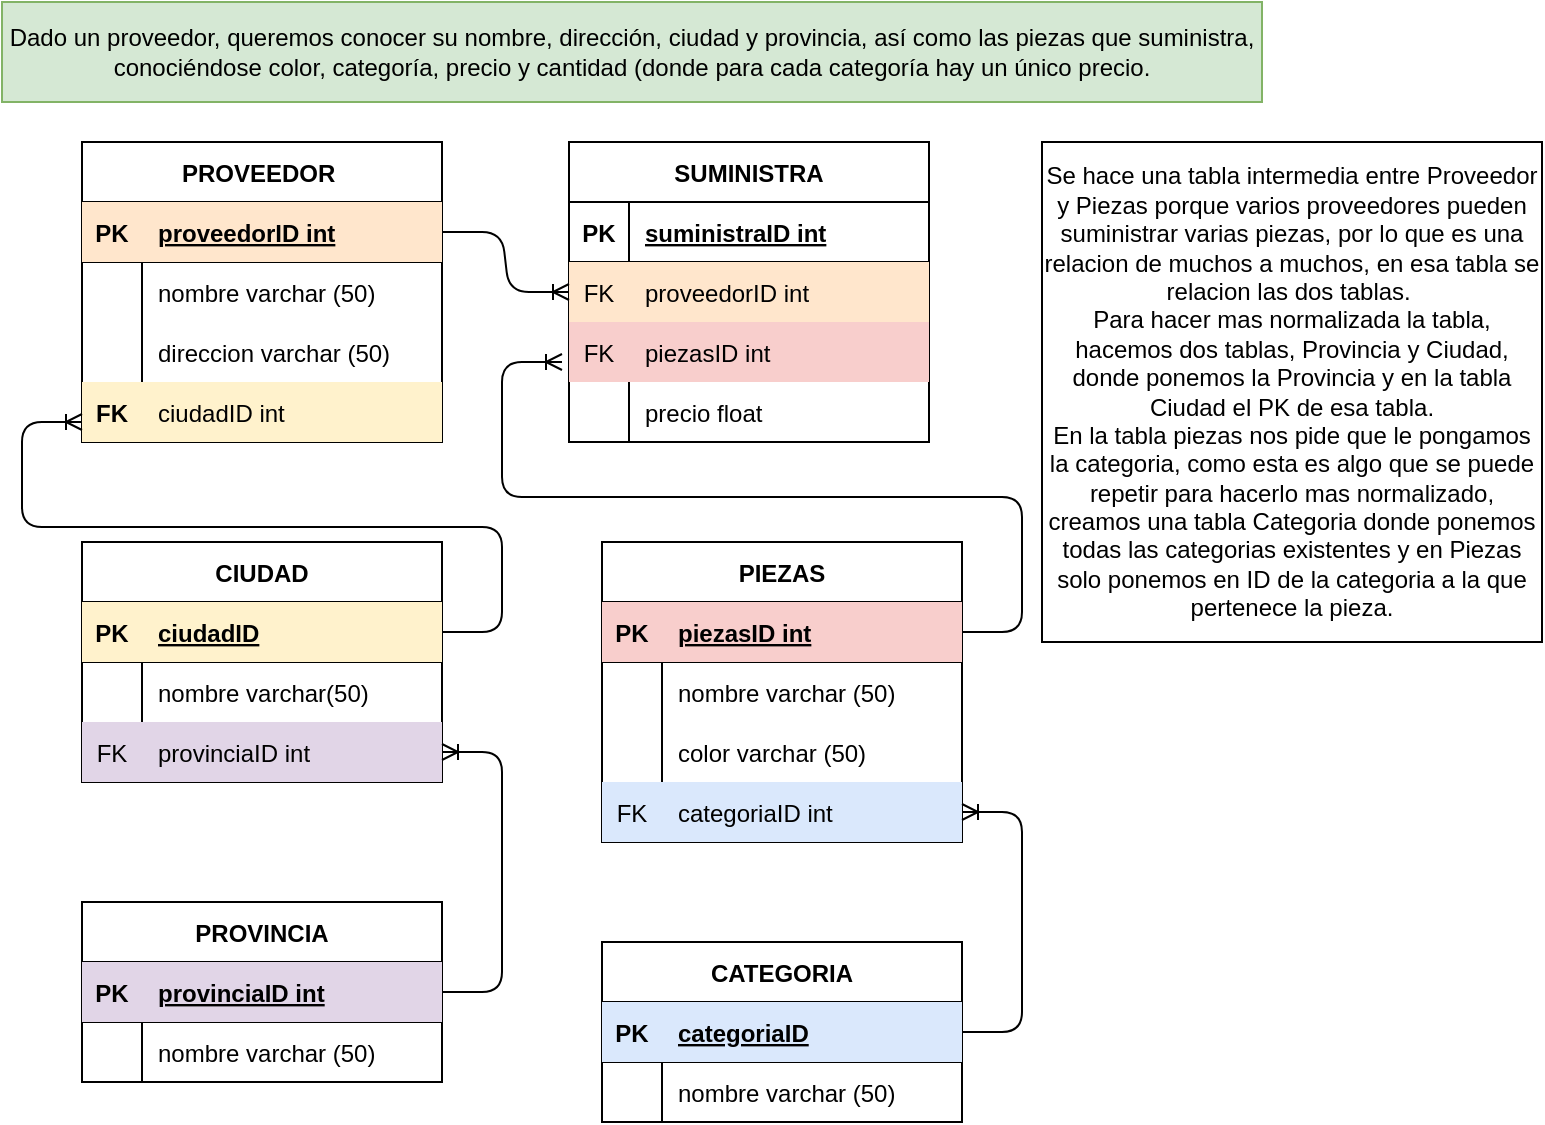 <mxfile version="15.3.8" type="google"><diagram id="ZzBmPsaJQ9mlaIqfioW3" name="Page-1"><mxGraphModel dx="868" dy="460" grid="1" gridSize="10" guides="1" tooltips="1" connect="1" arrows="1" fold="1" page="1" pageScale="1" pageWidth="827" pageHeight="1169" math="0" shadow="0"><root><mxCell id="0"/><mxCell id="1" parent="0"/><mxCell id="GC3BFYqgeXV0PQQWuFk1-1" value="PROVEEDOR " style="shape=table;startSize=30;container=1;collapsible=1;childLayout=tableLayout;fixedRows=1;rowLines=0;fontStyle=1;align=center;resizeLast=1;" parent="1" vertex="1"><mxGeometry x="80" y="80" width="180" height="150" as="geometry"/></mxCell><mxCell id="GC3BFYqgeXV0PQQWuFk1-2" value="" style="shape=partialRectangle;collapsible=0;dropTarget=0;pointerEvents=0;fillColor=none;top=0;left=0;bottom=1;right=0;points=[[0,0.5],[1,0.5]];portConstraint=eastwest;" parent="GC3BFYqgeXV0PQQWuFk1-1" vertex="1"><mxGeometry y="30" width="180" height="30" as="geometry"/></mxCell><mxCell id="GC3BFYqgeXV0PQQWuFk1-3" value="PK" style="shape=partialRectangle;connectable=0;fillColor=#ffe6cc;top=0;left=0;bottom=0;right=0;fontStyle=1;overflow=hidden;strokeColor=#d79b00;" parent="GC3BFYqgeXV0PQQWuFk1-2" vertex="1"><mxGeometry width="30" height="30" as="geometry"/></mxCell><mxCell id="GC3BFYqgeXV0PQQWuFk1-4" value="proveedorID int" style="shape=partialRectangle;connectable=0;fillColor=#ffe6cc;top=0;left=0;bottom=0;right=0;align=left;spacingLeft=6;fontStyle=5;overflow=hidden;strokeColor=#d79b00;" parent="GC3BFYqgeXV0PQQWuFk1-2" vertex="1"><mxGeometry x="30" width="150" height="30" as="geometry"/></mxCell><mxCell id="GC3BFYqgeXV0PQQWuFk1-5" value="" style="shape=partialRectangle;collapsible=0;dropTarget=0;pointerEvents=0;fillColor=none;top=0;left=0;bottom=0;right=0;points=[[0,0.5],[1,0.5]];portConstraint=eastwest;" parent="GC3BFYqgeXV0PQQWuFk1-1" vertex="1"><mxGeometry y="60" width="180" height="30" as="geometry"/></mxCell><mxCell id="GC3BFYqgeXV0PQQWuFk1-6" value="" style="shape=partialRectangle;connectable=0;fillColor=none;top=0;left=0;bottom=0;right=0;editable=1;overflow=hidden;" parent="GC3BFYqgeXV0PQQWuFk1-5" vertex="1"><mxGeometry width="30" height="30" as="geometry"/></mxCell><mxCell id="GC3BFYqgeXV0PQQWuFk1-7" value="nombre varchar (50)" style="shape=partialRectangle;connectable=0;fillColor=none;top=0;left=0;bottom=0;right=0;align=left;spacingLeft=6;overflow=hidden;" parent="GC3BFYqgeXV0PQQWuFk1-5" vertex="1"><mxGeometry x="30" width="150" height="30" as="geometry"/></mxCell><mxCell id="GC3BFYqgeXV0PQQWuFk1-8" value="" style="shape=partialRectangle;collapsible=0;dropTarget=0;pointerEvents=0;fillColor=none;top=0;left=0;bottom=0;right=0;points=[[0,0.5],[1,0.5]];portConstraint=eastwest;" parent="GC3BFYqgeXV0PQQWuFk1-1" vertex="1"><mxGeometry y="90" width="180" height="30" as="geometry"/></mxCell><mxCell id="GC3BFYqgeXV0PQQWuFk1-9" value="" style="shape=partialRectangle;connectable=0;fillColor=none;top=0;left=0;bottom=0;right=0;editable=1;overflow=hidden;" parent="GC3BFYqgeXV0PQQWuFk1-8" vertex="1"><mxGeometry width="30" height="30" as="geometry"/></mxCell><mxCell id="GC3BFYqgeXV0PQQWuFk1-10" value="direccion varchar (50)" style="shape=partialRectangle;connectable=0;fillColor=none;top=0;left=0;bottom=0;right=0;align=left;spacingLeft=6;overflow=hidden;" parent="GC3BFYqgeXV0PQQWuFk1-8" vertex="1"><mxGeometry x="30" width="150" height="30" as="geometry"/></mxCell><mxCell id="GC3BFYqgeXV0PQQWuFk1-11" value="" style="shape=partialRectangle;collapsible=0;dropTarget=0;pointerEvents=0;fillColor=none;top=0;left=0;bottom=0;right=0;points=[[0,0.5],[1,0.5]];portConstraint=eastwest;" parent="GC3BFYqgeXV0PQQWuFk1-1" vertex="1"><mxGeometry y="120" width="180" height="30" as="geometry"/></mxCell><mxCell id="GC3BFYqgeXV0PQQWuFk1-12" value="FK" style="shape=partialRectangle;connectable=0;fillColor=#fff2cc;top=0;left=0;bottom=0;right=0;editable=1;overflow=hidden;fontStyle=1;strokeColor=#d6b656;" parent="GC3BFYqgeXV0PQQWuFk1-11" vertex="1"><mxGeometry width="30" height="30" as="geometry"/></mxCell><mxCell id="GC3BFYqgeXV0PQQWuFk1-13" value="ciudadID int" style="shape=partialRectangle;connectable=0;fillColor=#fff2cc;top=0;left=0;bottom=0;right=0;align=left;spacingLeft=6;overflow=hidden;strokeColor=#d6b656;" parent="GC3BFYqgeXV0PQQWuFk1-11" vertex="1"><mxGeometry x="30" width="150" height="30" as="geometry"/></mxCell><mxCell id="GC3BFYqgeXV0PQQWuFk1-27" value="CIUDAD" style="shape=table;startSize=30;container=1;collapsible=1;childLayout=tableLayout;fixedRows=1;rowLines=0;fontStyle=1;align=center;resizeLast=1;" parent="1" vertex="1"><mxGeometry x="80" y="280" width="180" height="120" as="geometry"/></mxCell><mxCell id="GC3BFYqgeXV0PQQWuFk1-28" value="" style="shape=partialRectangle;collapsible=0;dropTarget=0;pointerEvents=0;fillColor=none;top=0;left=0;bottom=1;right=0;points=[[0,0.5],[1,0.5]];portConstraint=eastwest;" parent="GC3BFYqgeXV0PQQWuFk1-27" vertex="1"><mxGeometry y="30" width="180" height="30" as="geometry"/></mxCell><mxCell id="GC3BFYqgeXV0PQQWuFk1-29" value="PK" style="shape=partialRectangle;connectable=0;fillColor=#fff2cc;top=0;left=0;bottom=0;right=0;fontStyle=1;overflow=hidden;strokeColor=#d6b656;" parent="GC3BFYqgeXV0PQQWuFk1-28" vertex="1"><mxGeometry width="30" height="30" as="geometry"/></mxCell><mxCell id="GC3BFYqgeXV0PQQWuFk1-30" value="ciudadID" style="shape=partialRectangle;connectable=0;fillColor=#fff2cc;top=0;left=0;bottom=0;right=0;align=left;spacingLeft=6;fontStyle=5;overflow=hidden;strokeColor=#d6b656;" parent="GC3BFYqgeXV0PQQWuFk1-28" vertex="1"><mxGeometry x="30" width="150" height="30" as="geometry"/></mxCell><mxCell id="GC3BFYqgeXV0PQQWuFk1-31" value="" style="shape=partialRectangle;collapsible=0;dropTarget=0;pointerEvents=0;fillColor=none;top=0;left=0;bottom=0;right=0;points=[[0,0.5],[1,0.5]];portConstraint=eastwest;" parent="GC3BFYqgeXV0PQQWuFk1-27" vertex="1"><mxGeometry y="60" width="180" height="30" as="geometry"/></mxCell><mxCell id="GC3BFYqgeXV0PQQWuFk1-32" value="" style="shape=partialRectangle;connectable=0;fillColor=none;top=0;left=0;bottom=0;right=0;editable=1;overflow=hidden;" parent="GC3BFYqgeXV0PQQWuFk1-31" vertex="1"><mxGeometry width="30" height="30" as="geometry"/></mxCell><mxCell id="GC3BFYqgeXV0PQQWuFk1-33" value="nombre varchar(50)" style="shape=partialRectangle;connectable=0;fillColor=none;top=0;left=0;bottom=0;right=0;align=left;spacingLeft=6;overflow=hidden;" parent="GC3BFYqgeXV0PQQWuFk1-31" vertex="1"><mxGeometry x="30" width="150" height="30" as="geometry"/></mxCell><mxCell id="GC3BFYqgeXV0PQQWuFk1-34" value="" style="shape=partialRectangle;collapsible=0;dropTarget=0;pointerEvents=0;fillColor=none;top=0;left=0;bottom=0;right=0;points=[[0,0.5],[1,0.5]];portConstraint=eastwest;" parent="GC3BFYqgeXV0PQQWuFk1-27" vertex="1"><mxGeometry y="90" width="180" height="30" as="geometry"/></mxCell><mxCell id="GC3BFYqgeXV0PQQWuFk1-35" value="FK" style="shape=partialRectangle;connectable=0;fillColor=#e1d5e7;top=0;left=0;bottom=0;right=0;editable=1;overflow=hidden;strokeColor=#9673a6;" parent="GC3BFYqgeXV0PQQWuFk1-34" vertex="1"><mxGeometry width="30" height="30" as="geometry"/></mxCell><mxCell id="GC3BFYqgeXV0PQQWuFk1-36" value="provinciaID int" style="shape=partialRectangle;connectable=0;fillColor=#e1d5e7;top=0;left=0;bottom=0;right=0;align=left;spacingLeft=6;overflow=hidden;strokeColor=#9673a6;" parent="GC3BFYqgeXV0PQQWuFk1-34" vertex="1"><mxGeometry x="30" width="150" height="30" as="geometry"/></mxCell><mxCell id="GC3BFYqgeXV0PQQWuFk1-40" value="PIEZAS" style="shape=table;startSize=30;container=1;collapsible=1;childLayout=tableLayout;fixedRows=1;rowLines=0;fontStyle=1;align=center;resizeLast=1;" parent="1" vertex="1"><mxGeometry x="340" y="280" width="180" height="150" as="geometry"/></mxCell><mxCell id="GC3BFYqgeXV0PQQWuFk1-41" value="" style="shape=partialRectangle;collapsible=0;dropTarget=0;pointerEvents=0;fillColor=none;top=0;left=0;bottom=1;right=0;points=[[0,0.5],[1,0.5]];portConstraint=eastwest;" parent="GC3BFYqgeXV0PQQWuFk1-40" vertex="1"><mxGeometry y="30" width="180" height="30" as="geometry"/></mxCell><mxCell id="GC3BFYqgeXV0PQQWuFk1-42" value="PK" style="shape=partialRectangle;connectable=0;fillColor=#f8cecc;top=0;left=0;bottom=0;right=0;fontStyle=1;overflow=hidden;strokeColor=#b85450;" parent="GC3BFYqgeXV0PQQWuFk1-41" vertex="1"><mxGeometry width="30" height="30" as="geometry"/></mxCell><mxCell id="GC3BFYqgeXV0PQQWuFk1-43" value="piezasID int" style="shape=partialRectangle;connectable=0;fillColor=#f8cecc;top=0;left=0;bottom=0;right=0;align=left;spacingLeft=6;fontStyle=5;overflow=hidden;strokeColor=#b85450;" parent="GC3BFYqgeXV0PQQWuFk1-41" vertex="1"><mxGeometry x="30" width="150" height="30" as="geometry"/></mxCell><mxCell id="GC3BFYqgeXV0PQQWuFk1-44" value="" style="shape=partialRectangle;collapsible=0;dropTarget=0;pointerEvents=0;fillColor=none;top=0;left=0;bottom=0;right=0;points=[[0,0.5],[1,0.5]];portConstraint=eastwest;" parent="GC3BFYqgeXV0PQQWuFk1-40" vertex="1"><mxGeometry y="60" width="180" height="30" as="geometry"/></mxCell><mxCell id="GC3BFYqgeXV0PQQWuFk1-45" value="" style="shape=partialRectangle;connectable=0;fillColor=none;top=0;left=0;bottom=0;right=0;editable=1;overflow=hidden;" parent="GC3BFYqgeXV0PQQWuFk1-44" vertex="1"><mxGeometry width="30" height="30" as="geometry"/></mxCell><mxCell id="GC3BFYqgeXV0PQQWuFk1-46" value="nombre varchar (50)" style="shape=partialRectangle;connectable=0;fillColor=none;top=0;left=0;bottom=0;right=0;align=left;spacingLeft=6;overflow=hidden;" parent="GC3BFYqgeXV0PQQWuFk1-44" vertex="1"><mxGeometry x="30" width="150" height="30" as="geometry"/></mxCell><mxCell id="GC3BFYqgeXV0PQQWuFk1-47" value="" style="shape=partialRectangle;collapsible=0;dropTarget=0;pointerEvents=0;fillColor=none;top=0;left=0;bottom=0;right=0;points=[[0,0.5],[1,0.5]];portConstraint=eastwest;" parent="GC3BFYqgeXV0PQQWuFk1-40" vertex="1"><mxGeometry y="90" width="180" height="30" as="geometry"/></mxCell><mxCell id="GC3BFYqgeXV0PQQWuFk1-48" value="" style="shape=partialRectangle;connectable=0;fillColor=none;top=0;left=0;bottom=0;right=0;editable=1;overflow=hidden;" parent="GC3BFYqgeXV0PQQWuFk1-47" vertex="1"><mxGeometry width="30" height="30" as="geometry"/></mxCell><mxCell id="GC3BFYqgeXV0PQQWuFk1-49" value="color varchar (50)" style="shape=partialRectangle;connectable=0;fillColor=none;top=0;left=0;bottom=0;right=0;align=left;spacingLeft=6;overflow=hidden;" parent="GC3BFYqgeXV0PQQWuFk1-47" vertex="1"><mxGeometry x="30" width="150" height="30" as="geometry"/></mxCell><mxCell id="GC3BFYqgeXV0PQQWuFk1-50" value="" style="shape=partialRectangle;collapsible=0;dropTarget=0;pointerEvents=0;fillColor=none;top=0;left=0;bottom=0;right=0;points=[[0,0.5],[1,0.5]];portConstraint=eastwest;" parent="GC3BFYqgeXV0PQQWuFk1-40" vertex="1"><mxGeometry y="120" width="180" height="30" as="geometry"/></mxCell><mxCell id="GC3BFYqgeXV0PQQWuFk1-51" value="FK" style="shape=partialRectangle;connectable=0;fillColor=#dae8fc;top=0;left=0;bottom=0;right=0;editable=1;overflow=hidden;strokeColor=#6c8ebf;" parent="GC3BFYqgeXV0PQQWuFk1-50" vertex="1"><mxGeometry width="30" height="30" as="geometry"/></mxCell><mxCell id="GC3BFYqgeXV0PQQWuFk1-52" value="categoriaID int" style="shape=partialRectangle;connectable=0;fillColor=#dae8fc;top=0;left=0;bottom=0;right=0;align=left;spacingLeft=6;overflow=hidden;strokeColor=#6c8ebf;" parent="GC3BFYqgeXV0PQQWuFk1-50" vertex="1"><mxGeometry x="30" width="150" height="30" as="geometry"/></mxCell><mxCell id="GC3BFYqgeXV0PQQWuFk1-53" value="SUMINISTRA" style="shape=table;startSize=30;container=1;collapsible=1;childLayout=tableLayout;fixedRows=1;rowLines=0;fontStyle=1;align=center;resizeLast=1;" parent="1" vertex="1"><mxGeometry x="323.5" y="80" width="180" height="150" as="geometry"/></mxCell><mxCell id="GC3BFYqgeXV0PQQWuFk1-54" value="" style="shape=partialRectangle;collapsible=0;dropTarget=0;pointerEvents=0;fillColor=none;top=0;left=0;bottom=1;right=0;points=[[0,0.5],[1,0.5]];portConstraint=eastwest;" parent="GC3BFYqgeXV0PQQWuFk1-53" vertex="1"><mxGeometry y="30" width="180" height="30" as="geometry"/></mxCell><mxCell id="GC3BFYqgeXV0PQQWuFk1-55" value="PK" style="shape=partialRectangle;connectable=0;fillColor=none;top=0;left=0;bottom=0;right=0;fontStyle=1;overflow=hidden;" parent="GC3BFYqgeXV0PQQWuFk1-54" vertex="1"><mxGeometry width="30" height="30" as="geometry"/></mxCell><mxCell id="GC3BFYqgeXV0PQQWuFk1-56" value="suministraID int" style="shape=partialRectangle;connectable=0;fillColor=none;top=0;left=0;bottom=0;right=0;align=left;spacingLeft=6;fontStyle=5;overflow=hidden;" parent="GC3BFYqgeXV0PQQWuFk1-54" vertex="1"><mxGeometry x="30" width="150" height="30" as="geometry"/></mxCell><mxCell id="GC3BFYqgeXV0PQQWuFk1-57" value="" style="shape=partialRectangle;collapsible=0;dropTarget=0;pointerEvents=0;fillColor=none;top=0;left=0;bottom=0;right=0;points=[[0,0.5],[1,0.5]];portConstraint=eastwest;" parent="GC3BFYqgeXV0PQQWuFk1-53" vertex="1"><mxGeometry y="60" width="180" height="30" as="geometry"/></mxCell><mxCell id="GC3BFYqgeXV0PQQWuFk1-58" value="FK" style="shape=partialRectangle;connectable=0;fillColor=#ffe6cc;top=0;left=0;bottom=0;right=0;editable=1;overflow=hidden;strokeColor=#d79b00;" parent="GC3BFYqgeXV0PQQWuFk1-57" vertex="1"><mxGeometry width="30" height="30" as="geometry"/></mxCell><mxCell id="GC3BFYqgeXV0PQQWuFk1-59" value="proveedorID int" style="shape=partialRectangle;connectable=0;fillColor=#ffe6cc;top=0;left=0;bottom=0;right=0;align=left;spacingLeft=6;overflow=hidden;strokeColor=#d79b00;" parent="GC3BFYqgeXV0PQQWuFk1-57" vertex="1"><mxGeometry x="30" width="150" height="30" as="geometry"/></mxCell><mxCell id="GC3BFYqgeXV0PQQWuFk1-60" value="" style="shape=partialRectangle;collapsible=0;dropTarget=0;pointerEvents=0;fillColor=none;top=0;left=0;bottom=0;right=0;points=[[0,0.5],[1,0.5]];portConstraint=eastwest;" parent="GC3BFYqgeXV0PQQWuFk1-53" vertex="1"><mxGeometry y="90" width="180" height="30" as="geometry"/></mxCell><mxCell id="GC3BFYqgeXV0PQQWuFk1-61" value="FK" style="shape=partialRectangle;connectable=0;fillColor=#f8cecc;top=0;left=0;bottom=0;right=0;editable=1;overflow=hidden;strokeColor=#b85450;" parent="GC3BFYqgeXV0PQQWuFk1-60" vertex="1"><mxGeometry width="30" height="30" as="geometry"/></mxCell><mxCell id="GC3BFYqgeXV0PQQWuFk1-62" value="piezasID int" style="shape=partialRectangle;connectable=0;fillColor=#f8cecc;top=0;left=0;bottom=0;right=0;align=left;spacingLeft=6;overflow=hidden;strokeColor=#b85450;" parent="GC3BFYqgeXV0PQQWuFk1-60" vertex="1"><mxGeometry x="30" width="150" height="30" as="geometry"/></mxCell><mxCell id="GC3BFYqgeXV0PQQWuFk1-63" value="" style="shape=partialRectangle;collapsible=0;dropTarget=0;pointerEvents=0;fillColor=none;top=0;left=0;bottom=0;right=0;points=[[0,0.5],[1,0.5]];portConstraint=eastwest;" parent="GC3BFYqgeXV0PQQWuFk1-53" vertex="1"><mxGeometry y="120" width="180" height="30" as="geometry"/></mxCell><mxCell id="GC3BFYqgeXV0PQQWuFk1-64" value="" style="shape=partialRectangle;connectable=0;fillColor=none;top=0;left=0;bottom=0;right=0;editable=1;overflow=hidden;" parent="GC3BFYqgeXV0PQQWuFk1-63" vertex="1"><mxGeometry width="30" height="30" as="geometry"/></mxCell><mxCell id="GC3BFYqgeXV0PQQWuFk1-65" value="precio float" style="shape=partialRectangle;connectable=0;fillColor=none;top=0;left=0;bottom=0;right=0;align=left;spacingLeft=6;overflow=hidden;" parent="GC3BFYqgeXV0PQQWuFk1-63" vertex="1"><mxGeometry x="30" width="150" height="30" as="geometry"/></mxCell><mxCell id="GC3BFYqgeXV0PQQWuFk1-66" value="PROVINCIA" style="shape=table;startSize=30;container=1;collapsible=1;childLayout=tableLayout;fixedRows=1;rowLines=0;fontStyle=1;align=center;resizeLast=1;" parent="1" vertex="1"><mxGeometry x="80" y="460" width="180" height="90" as="geometry"/></mxCell><mxCell id="GC3BFYqgeXV0PQQWuFk1-67" value="" style="shape=partialRectangle;collapsible=0;dropTarget=0;pointerEvents=0;fillColor=none;top=0;left=0;bottom=1;right=0;points=[[0,0.5],[1,0.5]];portConstraint=eastwest;" parent="GC3BFYqgeXV0PQQWuFk1-66" vertex="1"><mxGeometry y="30" width="180" height="30" as="geometry"/></mxCell><mxCell id="GC3BFYqgeXV0PQQWuFk1-68" value="PK" style="shape=partialRectangle;connectable=0;fillColor=#e1d5e7;top=0;left=0;bottom=0;right=0;fontStyle=1;overflow=hidden;strokeColor=#9673a6;" parent="GC3BFYqgeXV0PQQWuFk1-67" vertex="1"><mxGeometry width="30" height="30" as="geometry"/></mxCell><mxCell id="GC3BFYqgeXV0PQQWuFk1-69" value="provinciaID int" style="shape=partialRectangle;connectable=0;fillColor=#e1d5e7;top=0;left=0;bottom=0;right=0;align=left;spacingLeft=6;fontStyle=5;overflow=hidden;strokeColor=#9673a6;" parent="GC3BFYqgeXV0PQQWuFk1-67" vertex="1"><mxGeometry x="30" width="150" height="30" as="geometry"/></mxCell><mxCell id="GC3BFYqgeXV0PQQWuFk1-70" value="" style="shape=partialRectangle;collapsible=0;dropTarget=0;pointerEvents=0;fillColor=none;top=0;left=0;bottom=0;right=0;points=[[0,0.5],[1,0.5]];portConstraint=eastwest;" parent="GC3BFYqgeXV0PQQWuFk1-66" vertex="1"><mxGeometry y="60" width="180" height="30" as="geometry"/></mxCell><mxCell id="GC3BFYqgeXV0PQQWuFk1-71" value="" style="shape=partialRectangle;connectable=0;fillColor=none;top=0;left=0;bottom=0;right=0;editable=1;overflow=hidden;" parent="GC3BFYqgeXV0PQQWuFk1-70" vertex="1"><mxGeometry width="30" height="30" as="geometry"/></mxCell><mxCell id="GC3BFYqgeXV0PQQWuFk1-72" value="nombre varchar (50)" style="shape=partialRectangle;connectable=0;fillColor=none;top=0;left=0;bottom=0;right=0;align=left;spacingLeft=6;overflow=hidden;" parent="GC3BFYqgeXV0PQQWuFk1-70" vertex="1"><mxGeometry x="30" width="150" height="30" as="geometry"/></mxCell><mxCell id="GC3BFYqgeXV0PQQWuFk1-79" value="" style="edgeStyle=entityRelationEdgeStyle;fontSize=12;html=1;endArrow=ERoneToMany;exitX=1;exitY=0.5;exitDx=0;exitDy=0;" parent="1" source="GC3BFYqgeXV0PQQWuFk1-28" edge="1"><mxGeometry width="100" height="100" relative="1" as="geometry"><mxPoint x="-20" y="320" as="sourcePoint"/><mxPoint x="80" y="220" as="targetPoint"/></mxGeometry></mxCell><mxCell id="GC3BFYqgeXV0PQQWuFk1-80" value="" style="edgeStyle=entityRelationEdgeStyle;fontSize=12;html=1;endArrow=ERoneToMany;entryX=1;entryY=0.5;entryDx=0;entryDy=0;" parent="1" target="GC3BFYqgeXV0PQQWuFk1-34" edge="1"><mxGeometry width="100" height="100" relative="1" as="geometry"><mxPoint x="260" y="505" as="sourcePoint"/><mxPoint x="80" y="390" as="targetPoint"/></mxGeometry></mxCell><mxCell id="GC3BFYqgeXV0PQQWuFk1-81" value="CATEGORIA" style="shape=table;startSize=30;container=1;collapsible=1;childLayout=tableLayout;fixedRows=1;rowLines=0;fontStyle=1;align=center;resizeLast=1;" parent="1" vertex="1"><mxGeometry x="340" y="480" width="180" height="90" as="geometry"/></mxCell><mxCell id="GC3BFYqgeXV0PQQWuFk1-82" value="" style="shape=partialRectangle;collapsible=0;dropTarget=0;pointerEvents=0;fillColor=none;top=0;left=0;bottom=1;right=0;points=[[0,0.5],[1,0.5]];portConstraint=eastwest;" parent="GC3BFYqgeXV0PQQWuFk1-81" vertex="1"><mxGeometry y="30" width="180" height="30" as="geometry"/></mxCell><mxCell id="GC3BFYqgeXV0PQQWuFk1-83" value="PK" style="shape=partialRectangle;connectable=0;fillColor=#dae8fc;top=0;left=0;bottom=0;right=0;fontStyle=1;overflow=hidden;strokeColor=#6c8ebf;" parent="GC3BFYqgeXV0PQQWuFk1-82" vertex="1"><mxGeometry width="30" height="30" as="geometry"/></mxCell><mxCell id="GC3BFYqgeXV0PQQWuFk1-84" value="categoriaID" style="shape=partialRectangle;connectable=0;fillColor=#dae8fc;top=0;left=0;bottom=0;right=0;align=left;spacingLeft=6;fontStyle=5;overflow=hidden;strokeColor=#6c8ebf;" parent="GC3BFYqgeXV0PQQWuFk1-82" vertex="1"><mxGeometry x="30" width="150" height="30" as="geometry"/></mxCell><mxCell id="GC3BFYqgeXV0PQQWuFk1-85" value="" style="shape=partialRectangle;collapsible=0;dropTarget=0;pointerEvents=0;fillColor=none;top=0;left=0;bottom=0;right=0;points=[[0,0.5],[1,0.5]];portConstraint=eastwest;" parent="GC3BFYqgeXV0PQQWuFk1-81" vertex="1"><mxGeometry y="60" width="180" height="30" as="geometry"/></mxCell><mxCell id="GC3BFYqgeXV0PQQWuFk1-86" value="" style="shape=partialRectangle;connectable=0;fillColor=none;top=0;left=0;bottom=0;right=0;editable=1;overflow=hidden;" parent="GC3BFYqgeXV0PQQWuFk1-85" vertex="1"><mxGeometry width="30" height="30" as="geometry"/></mxCell><mxCell id="GC3BFYqgeXV0PQQWuFk1-87" value="nombre varchar (50)" style="shape=partialRectangle;connectable=0;fillColor=none;top=0;left=0;bottom=0;right=0;align=left;spacingLeft=6;overflow=hidden;" parent="GC3BFYqgeXV0PQQWuFk1-85" vertex="1"><mxGeometry x="30" width="150" height="30" as="geometry"/></mxCell><mxCell id="5d25a59WkyGG0154nUBv-1" value="" style="edgeStyle=entityRelationEdgeStyle;fontSize=12;html=1;endArrow=ERoneToMany;exitX=1;exitY=0.5;exitDx=0;exitDy=0;" parent="1" source="GC3BFYqgeXV0PQQWuFk1-82" target="GC3BFYqgeXV0PQQWuFk1-50" edge="1"><mxGeometry width="100" height="100" relative="1" as="geometry"><mxPoint x="460" y="320" as="sourcePoint"/><mxPoint x="560" y="220" as="targetPoint"/></mxGeometry></mxCell><mxCell id="5d25a59WkyGG0154nUBv-2" value="" style="edgeStyle=entityRelationEdgeStyle;fontSize=12;html=1;endArrow=ERoneToMany;exitX=1;exitY=0.5;exitDx=0;exitDy=0;entryX=0;entryY=0.5;entryDx=0;entryDy=0;" parent="1" source="GC3BFYqgeXV0PQQWuFk1-2" target="GC3BFYqgeXV0PQQWuFk1-57" edge="1"><mxGeometry width="100" height="100" relative="1" as="geometry"><mxPoint x="223.5" y="250" as="sourcePoint"/><mxPoint x="323.5" y="150" as="targetPoint"/></mxGeometry></mxCell><mxCell id="5d25a59WkyGG0154nUBv-4" value="" style="edgeStyle=entityRelationEdgeStyle;fontSize=12;html=1;endArrow=ERoneToMany;exitX=1;exitY=0.5;exitDx=0;exitDy=0;" parent="1" source="GC3BFYqgeXV0PQQWuFk1-41" edge="1"><mxGeometry width="100" height="100" relative="1" as="geometry"><mxPoint x="403.5" y="290" as="sourcePoint"/><mxPoint x="320" y="190" as="targetPoint"/></mxGeometry></mxCell><mxCell id="SyyTrCqCp2gNtUSx89Gr-1" value="Se hace una tabla intermedia entre Proveedor y Piezas porque varios proveedores pueden suministrar varias piezas, por lo que es una relacion de muchos a muchos, en esa tabla se relacion las dos tablas.&amp;nbsp;&lt;br&gt;Para hacer mas normalizada la tabla, hacemos dos tablas, Provincia y Ciudad, donde ponemos la Provincia y en la tabla Ciudad el PK de esa tabla.&lt;br&gt;En la tabla piezas nos pide que le pongamos la categoria, como esta es algo que se puede repetir para hacerlo mas normalizado, creamos una tabla Categoria donde ponemos todas las categorias existentes y en Piezas solo ponemos en ID de la categoria a la que pertenece la pieza." style="rounded=0;whiteSpace=wrap;html=1;" vertex="1" parent="1"><mxGeometry x="560" y="80" width="250" height="250" as="geometry"/></mxCell><mxCell id="SyyTrCqCp2gNtUSx89Gr-2" value="Dado un proveedor, queremos conocer su nombre, dirección, ciudad y provincia, así como las piezas que suministra, conociéndose color, categoría, precio y cantidad (donde para cada categoría hay un único precio." style="rounded=0;whiteSpace=wrap;html=1;fillColor=#d5e8d4;strokeColor=#82b366;" vertex="1" parent="1"><mxGeometry x="40" y="10" width="630" height="50" as="geometry"/></mxCell></root></mxGraphModel></diagram></mxfile>